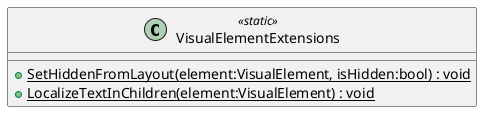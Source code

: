 @startuml
class VisualElementExtensions <<static>> {
    + {static} SetHiddenFromLayout(element:VisualElement, isHidden:bool) : void
    + {static} LocalizeTextInChildren(element:VisualElement) : void
}
@enduml
